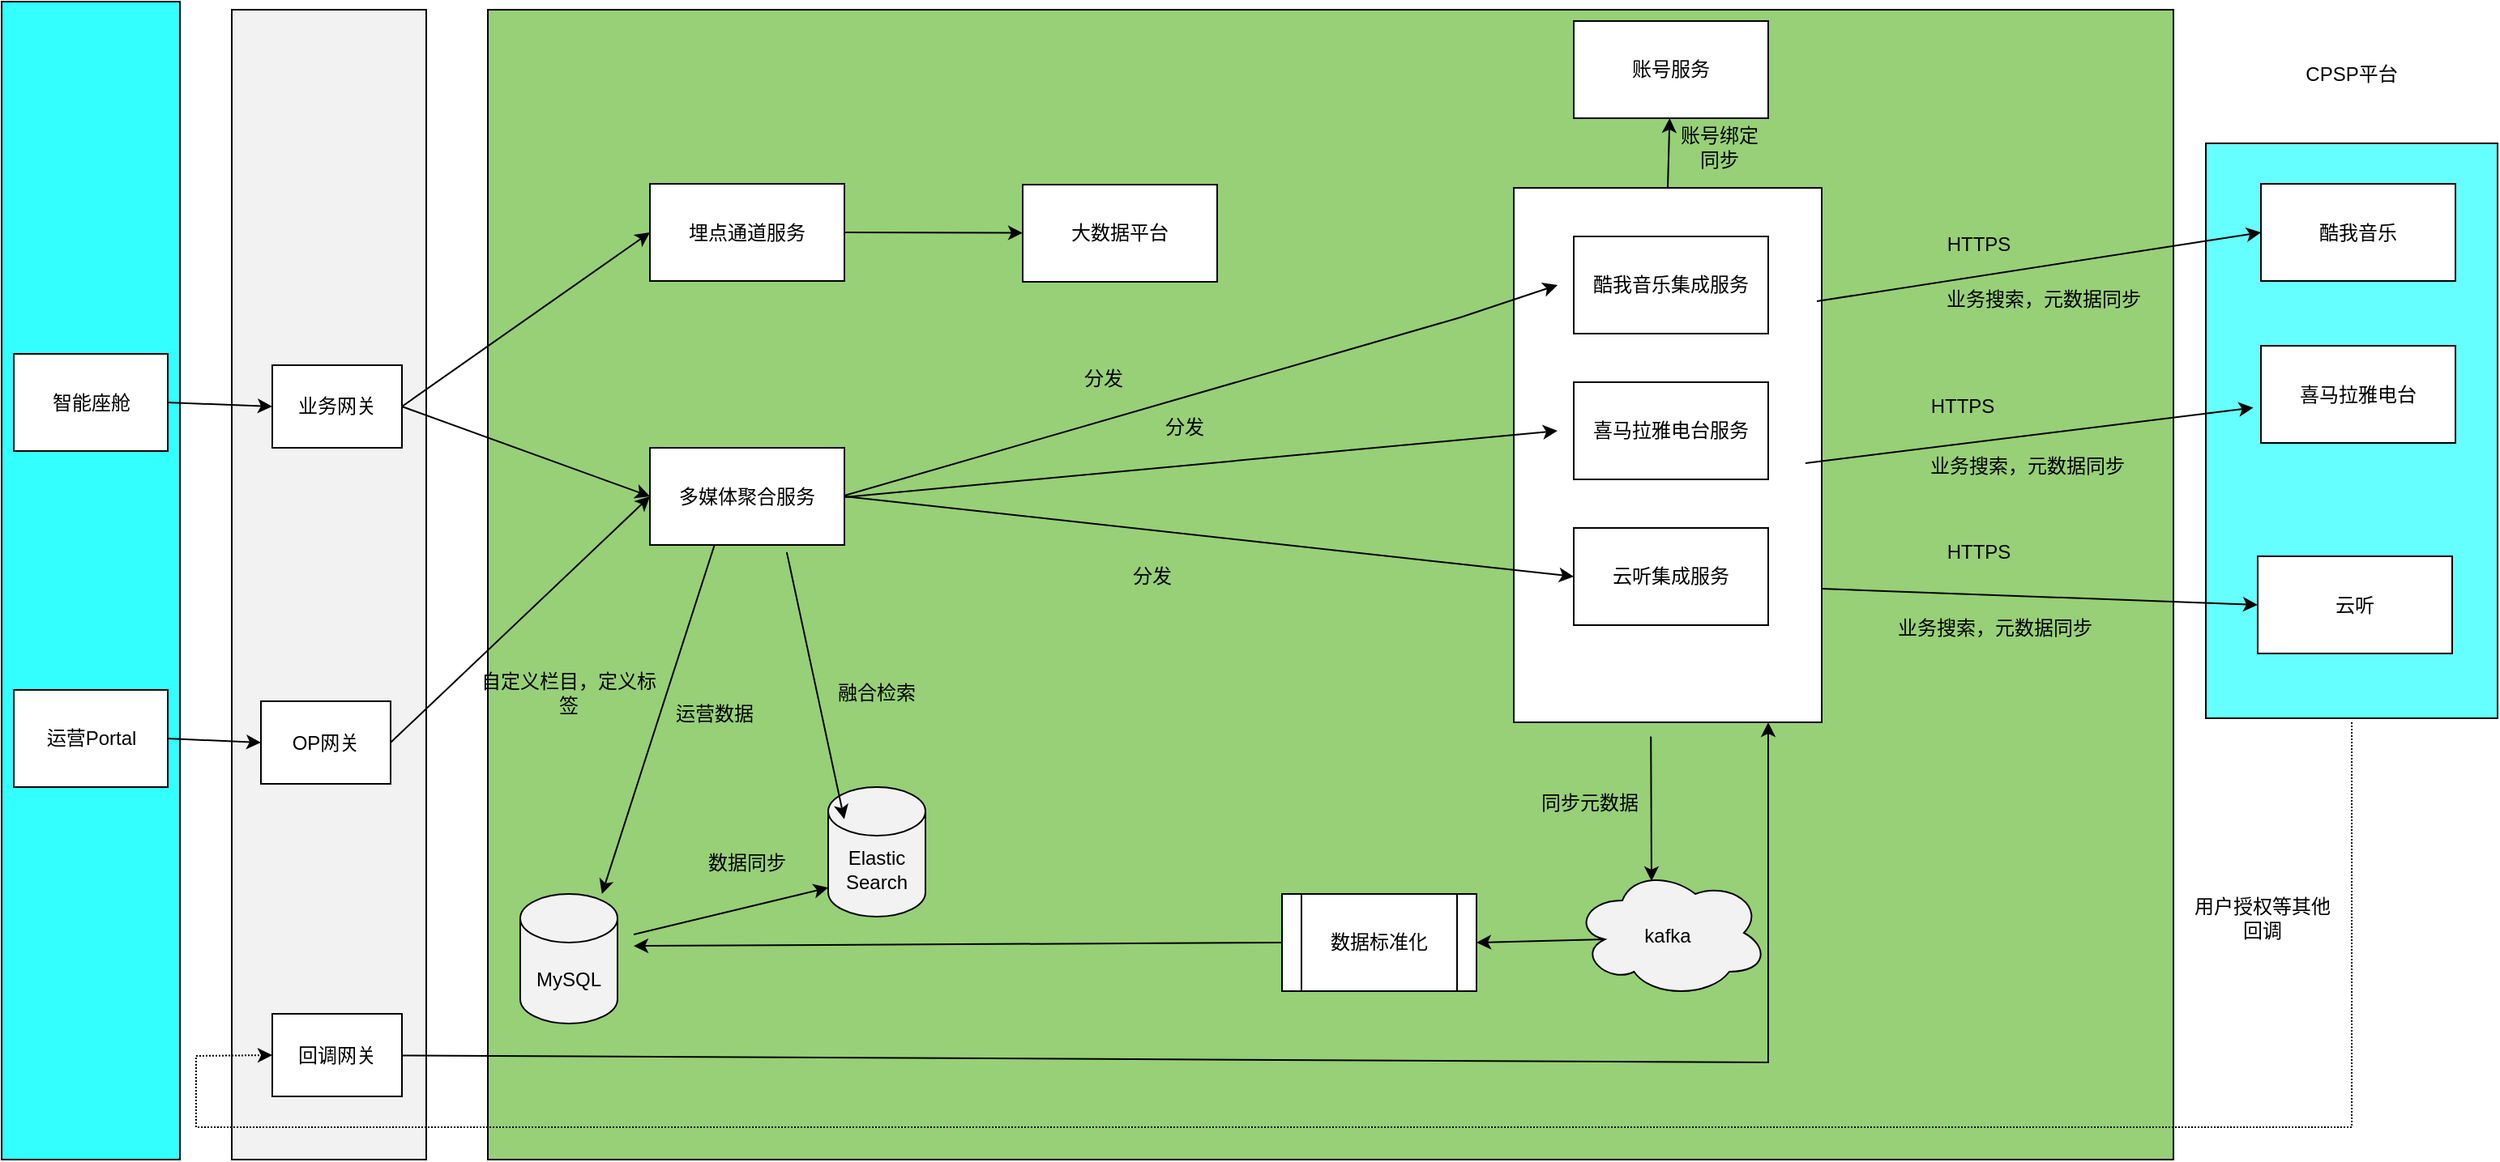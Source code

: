 <mxfile version="16.6.4" type="github">
  <diagram id="1-lpUVrziz9LWtipDUoS" name="Page-1">
    <mxGraphModel dx="2037" dy="607" grid="1" gridSize="10" guides="1" tooltips="1" connect="1" arrows="1" fold="1" page="1" pageScale="1" pageWidth="827" pageHeight="1169" math="0" shadow="0">
      <root>
        <mxCell id="0" />
        <mxCell id="1" parent="0" />
        <mxCell id="7Pp4aDeVOUlTDWOkgIp9-12" value="" style="shape=cylinder3;whiteSpace=wrap;html=1;boundedLbl=1;backgroundOutline=1;size=15;fillColor=#F2F2F2;" vertex="1" parent="1">
          <mxGeometry x="-150" y="670" width="60" height="80" as="geometry" />
        </mxCell>
        <mxCell id="7Pp4aDeVOUlTDWOkgIp9-2" value="" style="rounded=0;whiteSpace=wrap;html=1;fillColor=#97D077;" vertex="1" parent="1">
          <mxGeometry x="-360" y="190" width="1040" height="710" as="geometry" />
        </mxCell>
        <mxCell id="7Pp4aDeVOUlTDWOkgIp9-11" value="" style="shape=cylinder3;whiteSpace=wrap;html=1;boundedLbl=1;backgroundOutline=1;size=15;fillColor=#F2F2F2;" vertex="1" parent="1">
          <mxGeometry x="-150" y="670" width="60" height="80" as="geometry" />
        </mxCell>
        <mxCell id="VtvNqMEHdlJ7I6D5ilD2-4" value="" style="rounded=0;whiteSpace=wrap;html=1;fillColor=#F2F2F2;" parent="1" vertex="1">
          <mxGeometry x="-518" y="190" width="120" height="710" as="geometry" />
        </mxCell>
        <mxCell id="MXucs27VVyxfBu9uyTxn-61" value="" style="ellipse;shape=cloud;whiteSpace=wrap;html=1;fillColor=#F2F2F2;" parent="1" vertex="1">
          <mxGeometry x="310" y="720" width="120" height="80" as="geometry" />
        </mxCell>
        <mxCell id="MXucs27VVyxfBu9uyTxn-52" value="" style="rounded=0;whiteSpace=wrap;html=1;fillColor=#66FFFF;" parent="1" vertex="1">
          <mxGeometry x="700" y="272.5" width="180" height="355" as="geometry" />
        </mxCell>
        <mxCell id="MXucs27VVyxfBu9uyTxn-27" value="" style="rounded=0;whiteSpace=wrap;html=1;" parent="1" vertex="1">
          <mxGeometry x="273" y="300" width="190" height="330" as="geometry" />
        </mxCell>
        <mxCell id="MXucs27VVyxfBu9uyTxn-1" value="酷我音乐" style="rounded=0;whiteSpace=wrap;html=1;" parent="1" vertex="1">
          <mxGeometry x="734" y="297.5" width="120" height="60" as="geometry" />
        </mxCell>
        <mxCell id="MXucs27VVyxfBu9uyTxn-2" value="喜马拉雅电台" style="rounded=0;whiteSpace=wrap;html=1;" parent="1" vertex="1">
          <mxGeometry x="734" y="397.5" width="120" height="60" as="geometry" />
        </mxCell>
        <mxCell id="MXucs27VVyxfBu9uyTxn-3" value="云听" style="rounded=0;whiteSpace=wrap;html=1;" parent="1" vertex="1">
          <mxGeometry x="732" y="527.5" width="120" height="60" as="geometry" />
        </mxCell>
        <mxCell id="MXucs27VVyxfBu9uyTxn-4" value="酷我音乐集成服务" style="rounded=0;whiteSpace=wrap;html=1;" parent="1" vertex="1">
          <mxGeometry x="310" y="330" width="120" height="60" as="geometry" />
        </mxCell>
        <mxCell id="MXucs27VVyxfBu9uyTxn-5" value="喜马拉雅电台服务" style="rounded=0;whiteSpace=wrap;html=1;" parent="1" vertex="1">
          <mxGeometry x="310" y="420" width="120" height="60" as="geometry" />
        </mxCell>
        <mxCell id="MXucs27VVyxfBu9uyTxn-6" value="云听集成服务" style="rounded=0;whiteSpace=wrap;html=1;" parent="1" vertex="1">
          <mxGeometry x="310" y="510" width="120" height="60" as="geometry" />
        </mxCell>
        <mxCell id="MXucs27VVyxfBu9uyTxn-7" value="账号绑定同步" style="text;html=1;strokeColor=none;fillColor=none;align=center;verticalAlign=middle;whiteSpace=wrap;rounded=0;" parent="1" vertex="1">
          <mxGeometry x="370" y="260" width="60" height="30" as="geometry" />
        </mxCell>
        <mxCell id="MXucs27VVyxfBu9uyTxn-8" value="多媒体聚合服务" style="rounded=0;whiteSpace=wrap;html=1;" parent="1" vertex="1">
          <mxGeometry x="-260" y="460.5" width="120" height="60" as="geometry" />
        </mxCell>
        <mxCell id="MXucs27VVyxfBu9uyTxn-13" value="" style="endArrow=classic;html=1;rounded=0;" parent="1" edge="1">
          <mxGeometry width="50" height="50" relative="1" as="geometry">
            <mxPoint x="-140" y="490" as="sourcePoint" />
            <mxPoint x="300" y="360" as="targetPoint" />
            <Array as="points">
              <mxPoint x="240" y="380" />
            </Array>
          </mxGeometry>
        </mxCell>
        <mxCell id="MXucs27VVyxfBu9uyTxn-14" value="" style="endArrow=classic;html=1;rounded=0;" parent="1" edge="1">
          <mxGeometry width="50" height="50" relative="1" as="geometry">
            <mxPoint x="-140" y="491" as="sourcePoint" />
            <mxPoint x="300" y="450" as="targetPoint" />
          </mxGeometry>
        </mxCell>
        <mxCell id="MXucs27VVyxfBu9uyTxn-21" value="自定义栏目，定义标签" style="text;html=1;strokeColor=none;fillColor=none;align=center;verticalAlign=middle;whiteSpace=wrap;rounded=0;" parent="1" vertex="1">
          <mxGeometry x="-370" y="607" width="120" height="10" as="geometry" />
        </mxCell>
        <mxCell id="MXucs27VVyxfBu9uyTxn-22" value="数据标准化" style="shape=process;whiteSpace=wrap;html=1;backgroundOutline=1;" parent="1" vertex="1">
          <mxGeometry x="130" y="736" width="120" height="60" as="geometry" />
        </mxCell>
        <mxCell id="MXucs27VVyxfBu9uyTxn-24" value="HTTPS" style="text;html=1;strokeColor=none;fillColor=none;align=center;verticalAlign=middle;whiteSpace=wrap;rounded=0;" parent="1" vertex="1">
          <mxGeometry x="530" y="320" width="60" height="30" as="geometry" />
        </mxCell>
        <mxCell id="MXucs27VVyxfBu9uyTxn-25" value="HTTPS" style="text;html=1;strokeColor=none;fillColor=none;align=center;verticalAlign=middle;whiteSpace=wrap;rounded=0;" parent="1" vertex="1">
          <mxGeometry x="520" y="420" width="60" height="30" as="geometry" />
        </mxCell>
        <mxCell id="MXucs27VVyxfBu9uyTxn-26" value="HTTPS" style="text;html=1;strokeColor=none;fillColor=none;align=center;verticalAlign=middle;whiteSpace=wrap;rounded=0;" parent="1" vertex="1">
          <mxGeometry x="530" y="510" width="60" height="30" as="geometry" />
        </mxCell>
        <mxCell id="MXucs27VVyxfBu9uyTxn-33" value="kafka" style="text;html=1;strokeColor=none;fillColor=none;align=center;verticalAlign=middle;whiteSpace=wrap;rounded=0;" parent="1" vertex="1">
          <mxGeometry x="338" y="746.5" width="60" height="30" as="geometry" />
        </mxCell>
        <mxCell id="MXucs27VVyxfBu9uyTxn-35" value="" style="endArrow=classic;html=1;rounded=0;entryX=0.245;entryY=0.704;entryDx=0;entryDy=0;entryPerimeter=0;" parent="1" edge="1">
          <mxGeometry width="50" height="50" relative="1" as="geometry">
            <mxPoint x="-175.56" y="525" as="sourcePoint" />
            <mxPoint x="-140.1" y="689.84" as="targetPoint" />
          </mxGeometry>
        </mxCell>
        <mxCell id="MXucs27VVyxfBu9uyTxn-36" value="" style="endArrow=classic;html=1;rounded=0;" parent="1" edge="1">
          <mxGeometry width="50" height="50" relative="1" as="geometry">
            <mxPoint x="-270" y="761.026" as="sourcePoint" />
            <mxPoint x="-150" y="732.128" as="targetPoint" />
          </mxGeometry>
        </mxCell>
        <mxCell id="MXucs27VVyxfBu9uyTxn-37" value="数据同步" style="text;html=1;strokeColor=none;fillColor=none;align=center;verticalAlign=middle;whiteSpace=wrap;rounded=0;" parent="1" vertex="1">
          <mxGeometry x="-230" y="701.5" width="60" height="30" as="geometry" />
        </mxCell>
        <mxCell id="MXucs27VVyxfBu9uyTxn-43" value="" style="endArrow=classic;html=1;rounded=0;entryX=0;entryY=0.5;entryDx=0;entryDy=0;" parent="1" target="MXucs27VVyxfBu9uyTxn-1" edge="1">
          <mxGeometry width="50" height="50" relative="1" as="geometry">
            <mxPoint x="460" y="370" as="sourcePoint" />
            <mxPoint x="510" y="320" as="targetPoint" />
          </mxGeometry>
        </mxCell>
        <mxCell id="MXucs27VVyxfBu9uyTxn-44" value="" style="endArrow=classic;html=1;rounded=0;entryX=-0.039;entryY=0.637;entryDx=0;entryDy=0;exitX=0.947;exitY=0.515;exitDx=0;exitDy=0;exitPerimeter=0;entryPerimeter=0;" parent="1" source="MXucs27VVyxfBu9uyTxn-27" target="MXucs27VVyxfBu9uyTxn-2" edge="1">
          <mxGeometry width="50" height="50" relative="1" as="geometry">
            <mxPoint x="470" y="380" as="sourcePoint" />
            <mxPoint x="680" y="340" as="targetPoint" />
          </mxGeometry>
        </mxCell>
        <mxCell id="MXucs27VVyxfBu9uyTxn-45" value="" style="endArrow=classic;html=1;rounded=0;entryX=0;entryY=0.5;entryDx=0;entryDy=0;exitX=1;exitY=0.75;exitDx=0;exitDy=0;" parent="1" source="MXucs27VVyxfBu9uyTxn-27" target="MXucs27VVyxfBu9uyTxn-3" edge="1">
          <mxGeometry width="50" height="50" relative="1" as="geometry">
            <mxPoint x="459.93" y="479.95" as="sourcePoint" />
            <mxPoint x="675.32" y="448.22" as="targetPoint" />
          </mxGeometry>
        </mxCell>
        <mxCell id="MXucs27VVyxfBu9uyTxn-46" value="" style="endArrow=classic;html=1;rounded=0;entryX=0;entryY=0.5;entryDx=0;entryDy=0;dashed=1;dashPattern=1 1;" parent="1" edge="1" target="VtvNqMEHdlJ7I6D5ilD2-10">
          <mxGeometry width="50" height="50" relative="1" as="geometry">
            <mxPoint x="790" y="630" as="sourcePoint" />
            <mxPoint x="645.1" y="836.97" as="targetPoint" />
            <Array as="points">
              <mxPoint x="790" y="880" />
              <mxPoint x="-540" y="880" />
              <mxPoint x="-540" y="836" />
            </Array>
          </mxGeometry>
        </mxCell>
        <mxCell id="MXucs27VVyxfBu9uyTxn-47" value="账号服务" style="rounded=0;whiteSpace=wrap;html=1;" parent="1" vertex="1">
          <mxGeometry x="310" y="197" width="120" height="60" as="geometry" />
        </mxCell>
        <mxCell id="MXucs27VVyxfBu9uyTxn-48" value="" style="endArrow=classic;html=1;rounded=0;exitX=0.5;exitY=0;exitDx=0;exitDy=0;" parent="1" source="MXucs27VVyxfBu9uyTxn-27" target="MXucs27VVyxfBu9uyTxn-47" edge="1">
          <mxGeometry width="50" height="50" relative="1" as="geometry">
            <mxPoint x="300" y="310" as="sourcePoint" />
            <mxPoint x="350" y="260" as="targetPoint" />
          </mxGeometry>
        </mxCell>
        <mxCell id="MXucs27VVyxfBu9uyTxn-49" value="" style="endArrow=classic;html=1;rounded=0;" parent="1" edge="1" source="VtvNqMEHdlJ7I6D5ilD2-10">
          <mxGeometry width="50" height="50" relative="1" as="geometry">
            <mxPoint x="536.8" y="838.18" as="sourcePoint" />
            <mxPoint x="430" y="630" as="targetPoint" />
            <Array as="points">
              <mxPoint x="430" y="840" />
            </Array>
          </mxGeometry>
        </mxCell>
        <mxCell id="MXucs27VVyxfBu9uyTxn-50" value="用户授权等其他回调" style="text;html=1;strokeColor=none;fillColor=none;align=center;verticalAlign=middle;whiteSpace=wrap;rounded=0;" parent="1" vertex="1">
          <mxGeometry x="690" y="736" width="90" height="30" as="geometry" />
        </mxCell>
        <mxCell id="MXucs27VVyxfBu9uyTxn-53" value="CPSP平台" style="text;html=1;strokeColor=none;fillColor=none;align=center;verticalAlign=middle;whiteSpace=wrap;rounded=0;" parent="1" vertex="1">
          <mxGeometry x="760" y="215" width="60" height="30" as="geometry" />
        </mxCell>
        <mxCell id="MXucs27VVyxfBu9uyTxn-55" value="融合检索" style="text;html=1;strokeColor=none;fillColor=none;align=center;verticalAlign=middle;whiteSpace=wrap;rounded=0;" parent="1" vertex="1">
          <mxGeometry x="-150" y="597" width="60" height="30" as="geometry" />
        </mxCell>
        <mxCell id="MXucs27VVyxfBu9uyTxn-60" value="同步元数据" style="text;html=1;strokeColor=none;fillColor=none;align=center;verticalAlign=middle;whiteSpace=wrap;rounded=0;" parent="1" vertex="1">
          <mxGeometry x="270" y="670" width="100" height="20" as="geometry" />
        </mxCell>
        <mxCell id="MXucs27VVyxfBu9uyTxn-65" value="" style="endArrow=classic;html=1;rounded=0;exitX=0.16;exitY=0.55;exitDx=0;exitDy=0;exitPerimeter=0;entryX=1;entryY=0.5;entryDx=0;entryDy=0;" parent="1" source="MXucs27VVyxfBu9uyTxn-61" edge="1" target="MXucs27VVyxfBu9uyTxn-22">
          <mxGeometry width="50" height="50" relative="1" as="geometry">
            <mxPoint x="320" y="810" as="sourcePoint" />
            <mxPoint x="250" y="770" as="targetPoint" />
          </mxGeometry>
        </mxCell>
        <mxCell id="MXucs27VVyxfBu9uyTxn-66" value="业务搜索，元数据同步" style="text;html=1;strokeColor=none;fillColor=none;align=center;verticalAlign=middle;whiteSpace=wrap;rounded=0;" parent="1" vertex="1">
          <mxGeometry x="530" y="367" width="140" height="3" as="geometry" />
        </mxCell>
        <mxCell id="MXucs27VVyxfBu9uyTxn-67" value="业务搜索，元数据同步" style="text;html=1;strokeColor=none;fillColor=none;align=center;verticalAlign=middle;whiteSpace=wrap;rounded=0;" parent="1" vertex="1">
          <mxGeometry x="520" y="470" width="140" height="3" as="geometry" />
        </mxCell>
        <mxCell id="MXucs27VVyxfBu9uyTxn-68" value="业务搜索，元数据同步" style="text;html=1;strokeColor=none;fillColor=none;align=center;verticalAlign=middle;whiteSpace=wrap;rounded=0;" parent="1" vertex="1">
          <mxGeometry x="500" y="570" width="140" height="3" as="geometry" />
        </mxCell>
        <mxCell id="MXucs27VVyxfBu9uyTxn-69" value="埋点通道服务" style="rounded=0;whiteSpace=wrap;html=1;fillColor=#FFFFFF;" parent="1" vertex="1">
          <mxGeometry x="-260" y="297.5" width="120" height="60" as="geometry" />
        </mxCell>
        <mxCell id="MXucs27VVyxfBu9uyTxn-74" value="运营数据" style="text;html=1;strokeColor=none;fillColor=none;align=center;verticalAlign=middle;whiteSpace=wrap;rounded=0;" parent="1" vertex="1">
          <mxGeometry x="-250" y="610" width="60" height="30" as="geometry" />
        </mxCell>
        <mxCell id="VtvNqMEHdlJ7I6D5ilD2-1" value="" style="rounded=0;whiteSpace=wrap;html=1;fillColor=#33FFFF;" parent="1" vertex="1">
          <mxGeometry x="-660" y="185" width="110" height="715" as="geometry" />
        </mxCell>
        <mxCell id="VtvNqMEHdlJ7I6D5ilD2-2" value="智能座舱" style="rounded=0;whiteSpace=wrap;html=1;" parent="1" vertex="1">
          <mxGeometry x="-652.5" y="402.5" width="95" height="60" as="geometry" />
        </mxCell>
        <mxCell id="VtvNqMEHdlJ7I6D5ilD2-3" value="运营Portal" style="rounded=0;whiteSpace=wrap;html=1;" parent="1" vertex="1">
          <mxGeometry x="-652.5" y="610" width="95" height="60" as="geometry" />
        </mxCell>
        <mxCell id="VtvNqMEHdlJ7I6D5ilD2-5" value="OP网关" style="rounded=0;whiteSpace=wrap;html=1;" parent="1" vertex="1">
          <mxGeometry x="-500" y="617" width="80" height="51" as="geometry" />
        </mxCell>
        <mxCell id="VtvNqMEHdlJ7I6D5ilD2-8" value="业务网关" style="rounded=0;whiteSpace=wrap;html=1;" parent="1" vertex="1">
          <mxGeometry x="-493" y="409.5" width="80" height="51" as="geometry" />
        </mxCell>
        <mxCell id="VtvNqMEHdlJ7I6D5ilD2-9" value="" style="endArrow=classic;html=1;rounded=0;entryX=0;entryY=0.5;entryDx=0;entryDy=0;exitX=1;exitY=0.5;exitDx=0;exitDy=0;" parent="1" source="VtvNqMEHdlJ7I6D5ilD2-2" target="VtvNqMEHdlJ7I6D5ilD2-8" edge="1">
          <mxGeometry width="50" height="50" relative="1" as="geometry">
            <mxPoint x="-560" y="480" as="sourcePoint" />
            <mxPoint x="-510" y="430" as="targetPoint" />
          </mxGeometry>
        </mxCell>
        <mxCell id="VtvNqMEHdlJ7I6D5ilD2-10" value="回调网关" style="rounded=0;whiteSpace=wrap;html=1;" parent="1" vertex="1">
          <mxGeometry x="-493" y="810" width="80" height="51" as="geometry" />
        </mxCell>
        <mxCell id="VtvNqMEHdlJ7I6D5ilD2-11" value="" style="endArrow=classic;html=1;rounded=0;exitX=1;exitY=0.5;exitDx=0;exitDy=0;entryX=0;entryY=0.5;entryDx=0;entryDy=0;" parent="1" source="VtvNqMEHdlJ7I6D5ilD2-3" target="VtvNqMEHdlJ7I6D5ilD2-5" edge="1">
          <mxGeometry width="50" height="50" relative="1" as="geometry">
            <mxPoint x="-550" y="680" as="sourcePoint" />
            <mxPoint x="-500" y="630" as="targetPoint" />
          </mxGeometry>
        </mxCell>
        <mxCell id="VtvNqMEHdlJ7I6D5ilD2-13" value="Elastic Search" style="text;html=1;strokeColor=none;fillColor=none;align=center;verticalAlign=middle;whiteSpace=wrap;rounded=0;" parent="1" vertex="1">
          <mxGeometry x="-150" y="706" width="60" height="30" as="geometry" />
        </mxCell>
        <mxCell id="VtvNqMEHdlJ7I6D5ilD2-14" value="" style="endArrow=classic;html=1;rounded=0;" parent="1" edge="1">
          <mxGeometry width="50" height="50" relative="1" as="geometry">
            <mxPoint x="-220" y="520" as="sourcePoint" />
            <mxPoint x="-289.607" y="736" as="targetPoint" />
          </mxGeometry>
        </mxCell>
        <mxCell id="VtvNqMEHdlJ7I6D5ilD2-15" value="" style="endArrow=classic;html=1;rounded=0;exitX=1;exitY=0.5;exitDx=0;exitDy=0;entryX=0;entryY=0.5;entryDx=0;entryDy=0;" parent="1" source="VtvNqMEHdlJ7I6D5ilD2-5" target="MXucs27VVyxfBu9uyTxn-8" edge="1">
          <mxGeometry width="50" height="50" relative="1" as="geometry">
            <mxPoint x="-400" y="660" as="sourcePoint" />
            <mxPoint x="-350" y="610" as="targetPoint" />
          </mxGeometry>
        </mxCell>
        <mxCell id="VtvNqMEHdlJ7I6D5ilD2-18" value="" style="endArrow=classic;html=1;rounded=0;exitX=1;exitY=0.5;exitDx=0;exitDy=0;entryX=0;entryY=0.5;entryDx=0;entryDy=0;" parent="1" source="MXucs27VVyxfBu9uyTxn-8" target="MXucs27VVyxfBu9uyTxn-6" edge="1">
          <mxGeometry width="50" height="50" relative="1" as="geometry">
            <mxPoint x="-70" y="560" as="sourcePoint" />
            <mxPoint x="-20" y="510" as="targetPoint" />
          </mxGeometry>
        </mxCell>
        <mxCell id="VtvNqMEHdlJ7I6D5ilD2-22" value="" style="endArrow=classic;html=1;rounded=0;entryX=0;entryY=0.5;entryDx=0;entryDy=0;exitX=1;exitY=0.5;exitDx=0;exitDy=0;" parent="1" source="VtvNqMEHdlJ7I6D5ilD2-8" target="MXucs27VVyxfBu9uyTxn-69" edge="1">
          <mxGeometry width="50" height="50" relative="1" as="geometry">
            <mxPoint x="-410" y="470" as="sourcePoint" />
            <mxPoint x="-360" y="420" as="targetPoint" />
          </mxGeometry>
        </mxCell>
        <mxCell id="VtvNqMEHdlJ7I6D5ilD2-23" value="大数据平台" style="rounded=0;whiteSpace=wrap;html=1;" parent="1" vertex="1">
          <mxGeometry x="-30" y="298" width="120" height="60" as="geometry" />
        </mxCell>
        <mxCell id="VtvNqMEHdlJ7I6D5ilD2-24" value="" style="endArrow=classic;html=1;rounded=0;exitX=1;exitY=0.5;exitDx=0;exitDy=0;" parent="1" source="MXucs27VVyxfBu9uyTxn-69" target="VtvNqMEHdlJ7I6D5ilD2-23" edge="1">
          <mxGeometry width="50" height="50" relative="1" as="geometry">
            <mxPoint x="-140" y="370" as="sourcePoint" />
            <mxPoint x="-90" y="320" as="targetPoint" />
          </mxGeometry>
        </mxCell>
        <mxCell id="VtvNqMEHdlJ7I6D5ilD2-25" value="" style="endArrow=classic;html=1;rounded=0;entryX=0;entryY=0.5;entryDx=0;entryDy=0;exitX=1;exitY=0.5;exitDx=0;exitDy=0;" parent="1" source="VtvNqMEHdlJ7I6D5ilD2-8" target="MXucs27VVyxfBu9uyTxn-8" edge="1">
          <mxGeometry width="50" height="50" relative="1" as="geometry">
            <mxPoint x="-403" y="445" as="sourcePoint" />
            <mxPoint x="-250" y="337.5" as="targetPoint" />
          </mxGeometry>
        </mxCell>
        <mxCell id="VtvNqMEHdlJ7I6D5ilD2-26" value="分发" style="text;html=1;strokeColor=none;fillColor=none;align=center;verticalAlign=middle;whiteSpace=wrap;rounded=0;" parent="1" vertex="1">
          <mxGeometry x="-10" y="403" width="60" height="30" as="geometry" />
        </mxCell>
        <mxCell id="VtvNqMEHdlJ7I6D5ilD2-27" value="分发" style="text;html=1;strokeColor=none;fillColor=none;align=center;verticalAlign=middle;whiteSpace=wrap;rounded=0;" parent="1" vertex="1">
          <mxGeometry x="40" y="433" width="60" height="30" as="geometry" />
        </mxCell>
        <mxCell id="VtvNqMEHdlJ7I6D5ilD2-28" value="分发" style="text;html=1;strokeColor=none;fillColor=none;align=center;verticalAlign=middle;whiteSpace=wrap;rounded=0;" parent="1" vertex="1">
          <mxGeometry x="20" y="525" width="60" height="30" as="geometry" />
        </mxCell>
        <mxCell id="7Pp4aDeVOUlTDWOkgIp9-5" value="" style="endArrow=classic;html=1;rounded=0;exitX=0.69;exitY=0.632;exitDx=0;exitDy=0;exitPerimeter=0;entryX=0.4;entryY=0.1;entryDx=0;entryDy=0;entryPerimeter=0;" edge="1" parent="1" source="7Pp4aDeVOUlTDWOkgIp9-2" target="MXucs27VVyxfBu9uyTxn-61">
          <mxGeometry width="50" height="50" relative="1" as="geometry">
            <mxPoint x="370" y="700" as="sourcePoint" />
            <mxPoint x="420" y="650" as="targetPoint" />
          </mxGeometry>
        </mxCell>
        <mxCell id="7Pp4aDeVOUlTDWOkgIp9-6" value="" style="endArrow=classic;html=1;rounded=0;exitX=0;exitY=0.5;exitDx=0;exitDy=0;" edge="1" parent="1" source="MXucs27VVyxfBu9uyTxn-22">
          <mxGeometry width="50" height="50" relative="1" as="geometry">
            <mxPoint x="80" y="820" as="sourcePoint" />
            <mxPoint x="-270" y="768.093" as="targetPoint" />
          </mxGeometry>
        </mxCell>
        <mxCell id="7Pp4aDeVOUlTDWOkgIp9-10" value="MySQL" style="shape=cylinder3;whiteSpace=wrap;html=1;boundedLbl=1;backgroundOutline=1;size=15;fillColor=#F2F2F2;" vertex="1" parent="1">
          <mxGeometry x="-340" y="736" width="60" height="80" as="geometry" />
        </mxCell>
      </root>
    </mxGraphModel>
  </diagram>
</mxfile>
